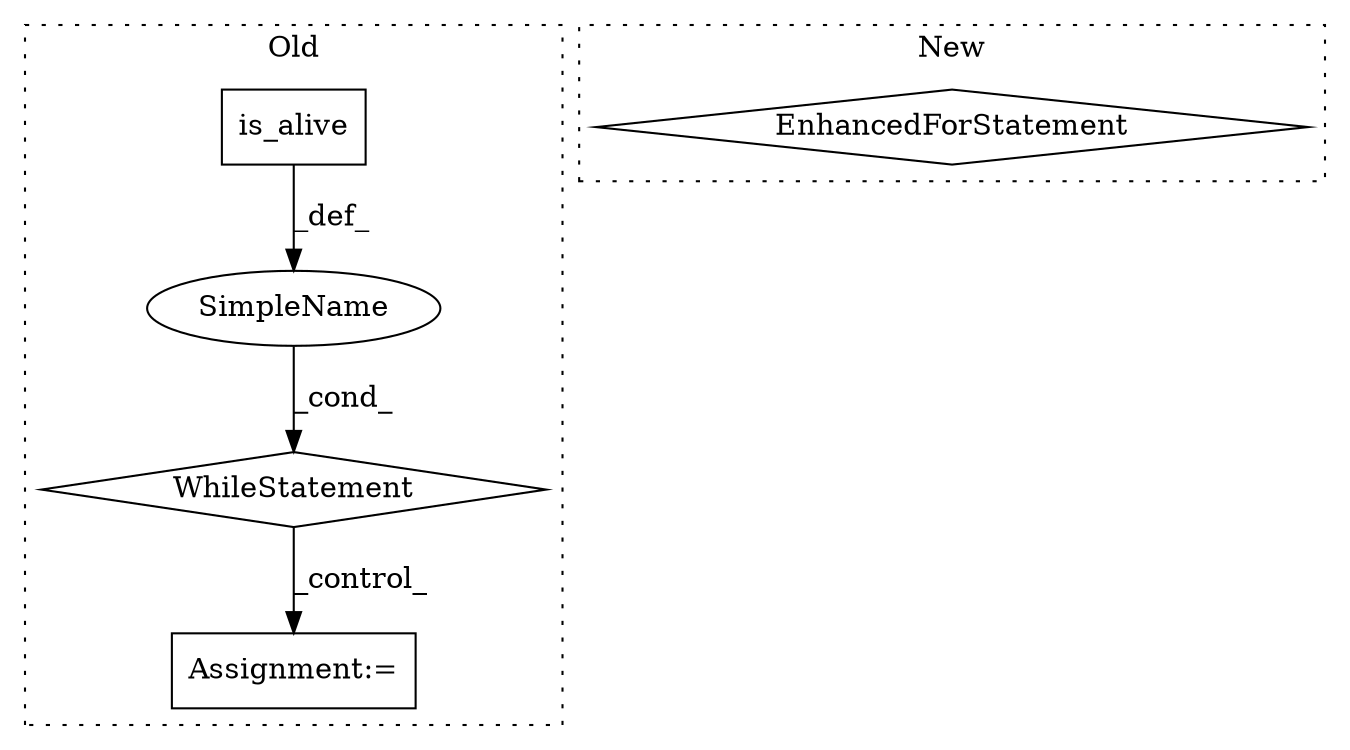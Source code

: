digraph G {
subgraph cluster0 {
1 [label="is_alive" a="32" s="7260" l="10" shape="box"];
3 [label="WhileStatement" a="61" s="7239,7295" l="7,2" shape="diamond"];
4 [label="Assignment:=" a="7" s="7331" l="1" shape="box"];
5 [label="SimpleName" a="42" s="" l="" shape="ellipse"];
label = "Old";
style="dotted";
}
subgraph cluster1 {
2 [label="EnhancedForStatement" a="70" s="7112,7221" l="57,2" shape="diamond"];
label = "New";
style="dotted";
}
1 -> 5 [label="_def_"];
3 -> 4 [label="_control_"];
5 -> 3 [label="_cond_"];
}